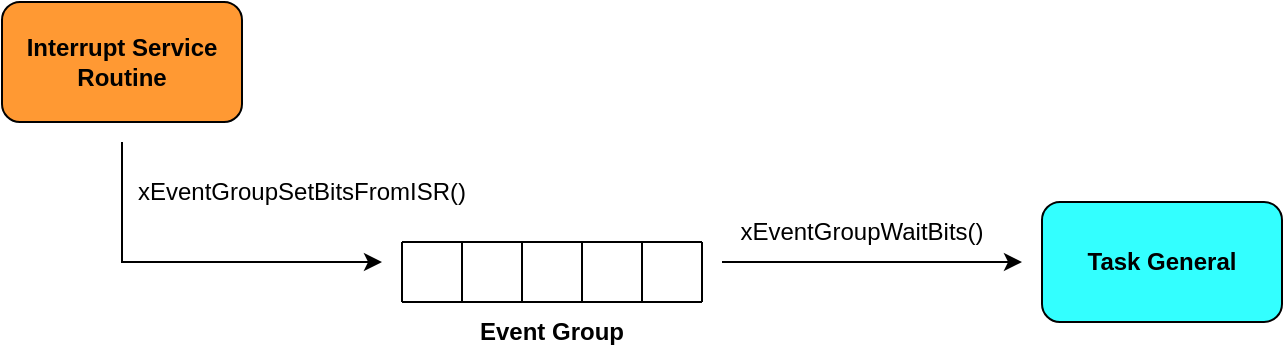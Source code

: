 <mxfile version="21.0.4" type="device"><diagram name="Trang-1" id="rGZjZV1-xx5JsqyNoj0C"><mxGraphModel dx="1150" dy="505" grid="1" gridSize="10" guides="1" tooltips="1" connect="1" arrows="1" fold="1" page="1" pageScale="1" pageWidth="850" pageHeight="1100" math="0" shadow="0"><root><mxCell id="0"/><mxCell id="1" parent="0"/><mxCell id="k5SXBjNIuJJj5a0Towf2-1" value="&lt;b&gt;Interrupt Service Routine&lt;/b&gt;" style="rounded=1;whiteSpace=wrap;html=1;fillColor=#FF9933;" vertex="1" parent="1"><mxGeometry x="100" y="110" width="120" height="60" as="geometry"/></mxCell><mxCell id="k5SXBjNIuJJj5a0Towf2-2" value="" style="endArrow=none;html=1;rounded=0;" edge="1" parent="1"><mxGeometry width="50" height="50" relative="1" as="geometry"><mxPoint x="300" y="230" as="sourcePoint"/><mxPoint x="450" y="230" as="targetPoint"/></mxGeometry></mxCell><mxCell id="k5SXBjNIuJJj5a0Towf2-3" value="" style="endArrow=none;html=1;rounded=0;" edge="1" parent="1"><mxGeometry width="50" height="50" relative="1" as="geometry"><mxPoint x="300" y="260" as="sourcePoint"/><mxPoint x="450" y="260" as="targetPoint"/></mxGeometry></mxCell><mxCell id="k5SXBjNIuJJj5a0Towf2-4" value="" style="endArrow=none;html=1;rounded=0;" edge="1" parent="1"><mxGeometry width="50" height="50" relative="1" as="geometry"><mxPoint x="300" y="260" as="sourcePoint"/><mxPoint x="300" y="230" as="targetPoint"/></mxGeometry></mxCell><mxCell id="k5SXBjNIuJJj5a0Towf2-5" value="" style="endArrow=none;html=1;rounded=0;" edge="1" parent="1"><mxGeometry width="50" height="50" relative="1" as="geometry"><mxPoint x="330" y="260" as="sourcePoint"/><mxPoint x="330" y="230" as="targetPoint"/></mxGeometry></mxCell><mxCell id="k5SXBjNIuJJj5a0Towf2-6" value="" style="endArrow=none;html=1;rounded=0;" edge="1" parent="1"><mxGeometry width="50" height="50" relative="1" as="geometry"><mxPoint x="360" y="260" as="sourcePoint"/><mxPoint x="360" y="230" as="targetPoint"/></mxGeometry></mxCell><mxCell id="k5SXBjNIuJJj5a0Towf2-7" value="" style="endArrow=none;html=1;rounded=0;" edge="1" parent="1"><mxGeometry width="50" height="50" relative="1" as="geometry"><mxPoint x="390" y="260" as="sourcePoint"/><mxPoint x="390" y="230" as="targetPoint"/></mxGeometry></mxCell><mxCell id="k5SXBjNIuJJj5a0Towf2-8" value="" style="endArrow=none;html=1;rounded=0;" edge="1" parent="1"><mxGeometry width="50" height="50" relative="1" as="geometry"><mxPoint x="420" y="260" as="sourcePoint"/><mxPoint x="420" y="230" as="targetPoint"/></mxGeometry></mxCell><mxCell id="k5SXBjNIuJJj5a0Towf2-9" value="" style="endArrow=none;html=1;rounded=0;" edge="1" parent="1"><mxGeometry width="50" height="50" relative="1" as="geometry"><mxPoint x="450" y="260" as="sourcePoint"/><mxPoint x="450" y="230" as="targetPoint"/></mxGeometry></mxCell><mxCell id="k5SXBjNIuJJj5a0Towf2-11" value="" style="endArrow=classic;html=1;rounded=0;" edge="1" parent="1"><mxGeometry width="50" height="50" relative="1" as="geometry"><mxPoint x="160" y="180" as="sourcePoint"/><mxPoint x="290" y="240" as="targetPoint"/><Array as="points"><mxPoint x="160" y="240"/></Array></mxGeometry></mxCell><mxCell id="k5SXBjNIuJJj5a0Towf2-12" value="xEventGroupSetBitsFromISR()" style="text;html=1;strokeColor=none;fillColor=none;align=center;verticalAlign=middle;whiteSpace=wrap;rounded=0;" vertex="1" parent="1"><mxGeometry x="220" y="190" width="60" height="30" as="geometry"/></mxCell><mxCell id="k5SXBjNIuJJj5a0Towf2-13" value="&lt;b&gt;Task General&lt;/b&gt;" style="rounded=1;whiteSpace=wrap;html=1;fillColor=#33FFFF;" vertex="1" parent="1"><mxGeometry x="620" y="210" width="120" height="60" as="geometry"/></mxCell><mxCell id="k5SXBjNIuJJj5a0Towf2-14" value="" style="endArrow=classic;html=1;rounded=0;" edge="1" parent="1"><mxGeometry width="50" height="50" relative="1" as="geometry"><mxPoint x="460" y="240" as="sourcePoint"/><mxPoint x="610" y="240" as="targetPoint"/></mxGeometry></mxCell><mxCell id="k5SXBjNIuJJj5a0Towf2-15" value="xEventGroupWaitBits()" style="text;html=1;strokeColor=none;fillColor=none;align=center;verticalAlign=middle;whiteSpace=wrap;rounded=0;" vertex="1" parent="1"><mxGeometry x="500" y="210" width="60" height="30" as="geometry"/></mxCell><mxCell id="k5SXBjNIuJJj5a0Towf2-16" value="&lt;b&gt;Event Group&lt;/b&gt;" style="text;html=1;strokeColor=none;fillColor=none;align=center;verticalAlign=middle;whiteSpace=wrap;rounded=0;" vertex="1" parent="1"><mxGeometry x="300" y="260" width="150" height="30" as="geometry"/></mxCell></root></mxGraphModel></diagram></mxfile>